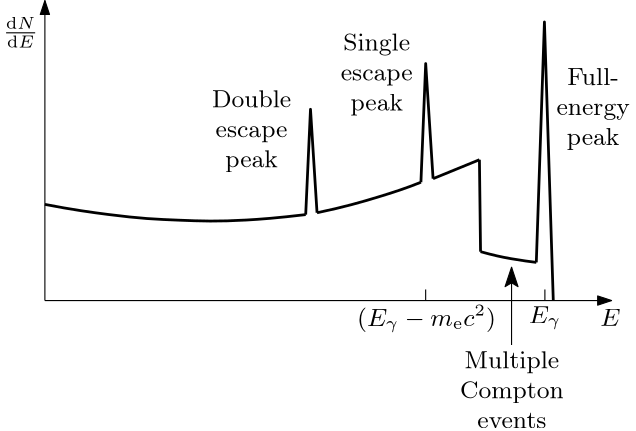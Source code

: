 <?xml version="1.0"?>
<!DOCTYPE ipe SYSTEM "ipe.dtd">
<ipe version="70107" creator="Ipe 7.2.2">
<info created="D:20160427212732" modified="D:20160427215730"/>
<ipestyle name="basic">
<symbol name="arrow/arc(spx)">
<path stroke="sym-stroke" fill="sym-stroke" pen="sym-pen">
0 0 m
-1 0.333 l
-1 -0.333 l
h
</path>
</symbol>
<symbol name="arrow/farc(spx)">
<path stroke="sym-stroke" fill="white" pen="sym-pen">
0 0 m
-1 0.333 l
-1 -0.333 l
h
</path>
</symbol>
<symbol name="arrow/ptarc(spx)">
<path stroke="sym-stroke" fill="sym-stroke" pen="sym-pen">
0 0 m
-1 0.333 l
-0.8 0 l
-1 -0.333 l
h
</path>
</symbol>
<symbol name="arrow/fptarc(spx)">
<path stroke="sym-stroke" fill="white" pen="sym-pen">
0 0 m
-1 0.333 l
-0.8 0 l
-1 -0.333 l
h
</path>
</symbol>
<symbol name="mark/circle(sx)" transformations="translations">
<path fill="sym-stroke">
0.6 0 0 0.6 0 0 e
0.4 0 0 0.4 0 0 e
</path>
</symbol>
<symbol name="mark/disk(sx)" transformations="translations">
<path fill="sym-stroke">
0.6 0 0 0.6 0 0 e
</path>
</symbol>
<symbol name="mark/fdisk(sfx)" transformations="translations">
<group>
<path fill="sym-fill">
0.5 0 0 0.5 0 0 e
</path>
<path fill="sym-stroke" fillrule="eofill">
0.6 0 0 0.6 0 0 e
0.4 0 0 0.4 0 0 e
</path>
</group>
</symbol>
<symbol name="mark/box(sx)" transformations="translations">
<path fill="sym-stroke" fillrule="eofill">
-0.6 -0.6 m
0.6 -0.6 l
0.6 0.6 l
-0.6 0.6 l
h
-0.4 -0.4 m
0.4 -0.4 l
0.4 0.4 l
-0.4 0.4 l
h
</path>
</symbol>
<symbol name="mark/square(sx)" transformations="translations">
<path fill="sym-stroke">
-0.6 -0.6 m
0.6 -0.6 l
0.6 0.6 l
-0.6 0.6 l
h
</path>
</symbol>
<symbol name="mark/fsquare(sfx)" transformations="translations">
<group>
<path fill="sym-fill">
-0.5 -0.5 m
0.5 -0.5 l
0.5 0.5 l
-0.5 0.5 l
h
</path>
<path fill="sym-stroke" fillrule="eofill">
-0.6 -0.6 m
0.6 -0.6 l
0.6 0.6 l
-0.6 0.6 l
h
-0.4 -0.4 m
0.4 -0.4 l
0.4 0.4 l
-0.4 0.4 l
h
</path>
</group>
</symbol>
<symbol name="mark/cross(sx)" transformations="translations">
<group>
<path fill="sym-stroke">
-0.43 -0.57 m
0.57 0.43 l
0.43 0.57 l
-0.57 -0.43 l
h
</path>
<path fill="sym-stroke">
-0.43 0.57 m
0.57 -0.43 l
0.43 -0.57 l
-0.57 0.43 l
h
</path>
</group>
</symbol>
<symbol name="arrow/fnormal(spx)">
<path stroke="sym-stroke" fill="white" pen="sym-pen">
0 0 m
-1 0.333 l
-1 -0.333 l
h
</path>
</symbol>
<symbol name="arrow/pointed(spx)">
<path stroke="sym-stroke" fill="sym-stroke" pen="sym-pen">
0 0 m
-1 0.333 l
-0.8 0 l
-1 -0.333 l
h
</path>
</symbol>
<symbol name="arrow/fpointed(spx)">
<path stroke="sym-stroke" fill="white" pen="sym-pen">
0 0 m
-1 0.333 l
-0.8 0 l
-1 -0.333 l
h
</path>
</symbol>
<symbol name="arrow/linear(spx)">
<path stroke="sym-stroke" pen="sym-pen">
-1 0.333 m
0 0 l
-1 -0.333 l
</path>
</symbol>
<symbol name="arrow/fdouble(spx)">
<path stroke="sym-stroke" fill="white" pen="sym-pen">
0 0 m
-1 0.333 l
-1 -0.333 l
h
-1 0 m
-2 0.333 l
-2 -0.333 l
h
</path>
</symbol>
<symbol name="arrow/double(spx)">
<path stroke="sym-stroke" fill="sym-stroke" pen="sym-pen">
0 0 m
-1 0.333 l
-1 -0.333 l
h
-1 0 m
-2 0.333 l
-2 -0.333 l
h
</path>
</symbol>
<pen name="heavier" value="0.8"/>
<pen name="fat" value="1.2"/>
<pen name="ultrafat" value="2"/>
<symbolsize name="large" value="5"/>
<symbolsize name="small" value="2"/>
<symbolsize name="tiny" value="1.1"/>
<arrowsize name="large" value="10"/>
<arrowsize name="small" value="5"/>
<arrowsize name="tiny" value="3"/>
<color name="red" value="1 0 0"/>
<color name="green" value="0 1 0"/>
<color name="blue" value="0 0 1"/>
<color name="yellow" value="1 1 0"/>
<color name="orange" value="1 0.647 0"/>
<color name="gold" value="1 0.843 0"/>
<color name="purple" value="0.627 0.125 0.941"/>
<color name="gray" value="0.745"/>
<color name="brown" value="0.647 0.165 0.165"/>
<color name="navy" value="0 0 0.502"/>
<color name="pink" value="1 0.753 0.796"/>
<color name="seagreen" value="0.18 0.545 0.341"/>
<color name="turquoise" value="0.251 0.878 0.816"/>
<color name="violet" value="0.933 0.51 0.933"/>
<color name="darkblue" value="0 0 0.545"/>
<color name="darkcyan" value="0 0.545 0.545"/>
<color name="darkgray" value="0.663"/>
<color name="darkgreen" value="0 0.392 0"/>
<color name="darkmagenta" value="0.545 0 0.545"/>
<color name="darkorange" value="1 0.549 0"/>
<color name="darkred" value="0.545 0 0"/>
<color name="lightblue" value="0.678 0.847 0.902"/>
<color name="lightcyan" value="0.878 1 1"/>
<color name="lightgray" value="0.827"/>
<color name="lightgreen" value="0.565 0.933 0.565"/>
<color name="lightyellow" value="1 1 0.878"/>
<dashstyle name="dashed" value="[4] 0"/>
<dashstyle name="dotted" value="[1 3] 0"/>
<dashstyle name="dash dotted" value="[4 2 1 2] 0"/>
<dashstyle name="dash dot dotted" value="[4 2 1 2 1 2] 0"/>
<textsize name="large" value="\large"/>
<textsize name="Large" value="\Large"/>
<textsize name="LARGE" value="\LARGE"/>
<textsize name="huge" value="\huge"/>
<textsize name="Huge" value="\Huge"/>
<textsize name="small" value="\small"/>
<textsize name="footnote" value="\footnotesize"/>
<textsize name="tiny" value="\tiny"/>
<textstyle name="center" begin="\begin{center}" end="\end{center}"/>
<textstyle name="itemize" begin="\begin{itemize}" end="\end{itemize}"/>
<textstyle name="item" begin="\begin{itemize}\item{}" end="\end{itemize}"/>
<gridsize name="4 pts" value="4"/>
<gridsize name="8 pts (~3 mm)" value="8"/>
<gridsize name="16 pts (~6 mm)" value="16"/>
<gridsize name="32 pts (~12 mm)" value="32"/>
<gridsize name="10 pts (~3.5 mm)" value="10"/>
<gridsize name="20 pts (~7 mm)" value="20"/>
<gridsize name="14 pts (~5 mm)" value="14"/>
<gridsize name="28 pts (~10 mm)" value="28"/>
<gridsize name="56 pts (~20 mm)" value="56"/>
<anglesize name="90 deg" value="90"/>
<anglesize name="60 deg" value="60"/>
<anglesize name="45 deg" value="45"/>
<anglesize name="30 deg" value="30"/>
<anglesize name="22.5 deg" value="22.5"/>
<opacity name="10%" value="0.1"/>
<opacity name="30%" value="0.3"/>
<opacity name="50%" value="0.5"/>
<opacity name="75%" value="0.75"/>
<tiling name="falling" angle="-60" step="4" width="1"/>
<tiling name="rising" angle="30" step="4" width="1"/>
</ipestyle>
<page>
<layer name="alpha"/>
<view layers="alpha" active="alpha"/>
<group layer="alpha">
<path matrix="1 0 0 1 0 -96" stroke="black" arrow="normal/small">
208 624 m
208 732 l
</path>
<path matrix="1 0 0 1 0 -96" stroke="black" arrow="normal/small">
208 624 m
412 624 l
</path>
<path matrix="1 0 0 1 0 -96" stroke="black" pen="1">
208 658.621 m
217.694 656.725
232.303 654.718
244.905 653.38
256.391 652.934
267.32 652.488
279.587 652.822
291.52 653.714
301.891 654.941 c
301.891 654.941 m
303.617 692.852 l
305.971 655.608 l
305.971 655.608 m
315.493 657.581
328.79 661.441
338.055 664.444
343.373 666.588 c
343.373 666.588 m
345.089 709.309 l
347.748 667.875 l
347.748 667.875 m
352.37 669.702
359.437 672.708
364.435 674.7 c
364.435 674.7 m
364.835 641.6 l
364.835 641.6 m
369.467 640.313
375.301 639.026
383.279 637.911
384.909 637.739 c
384.909 637.739 m
387.835 724.28 l
391.024 624 l
</path>
<text matrix="1 0 0 1 -1.27404 -95.6815" transformations="translations" pos="392.438 707.47" stroke="black" type="minipage" width="28.348" height="17.27" depth="12.3" valign="top" size="9" style="center">Full-energy peak</text>
<text matrix="1 0 0 1 -6.05169 -78.482" transformations="translations" pos="317.907 702.692" stroke="black" type="minipage" width="31.214" height="17.27" depth="12.3" valign="top" size="9" style="center">Single escape peak</text>
<text matrix="1 0 0 1 0.95553 -93.1334" transformations="translations" pos="263.442 696.959" stroke="black" type="minipage" width="35.9916" height="17.27" depth="12.3" valign="top" size="9" style="center">Double escape peak</text>
<path matrix="1 0 0 1 0 -96" stroke="black">
388 624 m
388 628 l
</path>
<text matrix="1 0 0 1 0 -94" transformations="translations" pos="388 620" stroke="black" type="label" width="11.564" height="6.126" depth="2.16" halign="center" valign="top" size="9">$E_\gamma$</text>
<path matrix="1 0 0 1 0 -96" stroke="black" arrow="pointed/normal">
376 608 m
376 636 l
</path>
<text matrix="1 0 0 1 -5.87815 -90.1175" transformations="translations" pos="360 600" stroke="black" type="minipage" width="44" height="16.397" depth="11.43" valign="top" size="9" style="center">Multiple Compton events</text>
<text matrix="1 0 0 1 6.61521 -99.4301" transformations="translations" pos="186.226 721.575" stroke="black" type="label" width="12.857" height="7.827" depth="3.04" valign="baseline" size="9">$\frac{\mathrm{d}N}{\mathrm{d}E}$</text>
<path matrix="1 0 0 1 -42.9224 -96" stroke="black">
388 624 m
388 628 l
</path>
<text matrix="1 0 0 1 4.55219 -99.9204" transformations="translations" pos="340.809 618.716" stroke="black" type="label" width="50.018" height="7.663" depth="2.24" halign="center" valign="baseline" size="9">$(E_\gamma - m_\mathrm{e}c^2)$</text>
<text matrix="1 0 0 1 23.5758 -94.9544" transformations="translations" pos="388 620" stroke="black" type="label" width="7.292" height="6.127" depth="0" halign="center" valign="top" size="9">$E$</text>
</group>
</page>
</ipe>
